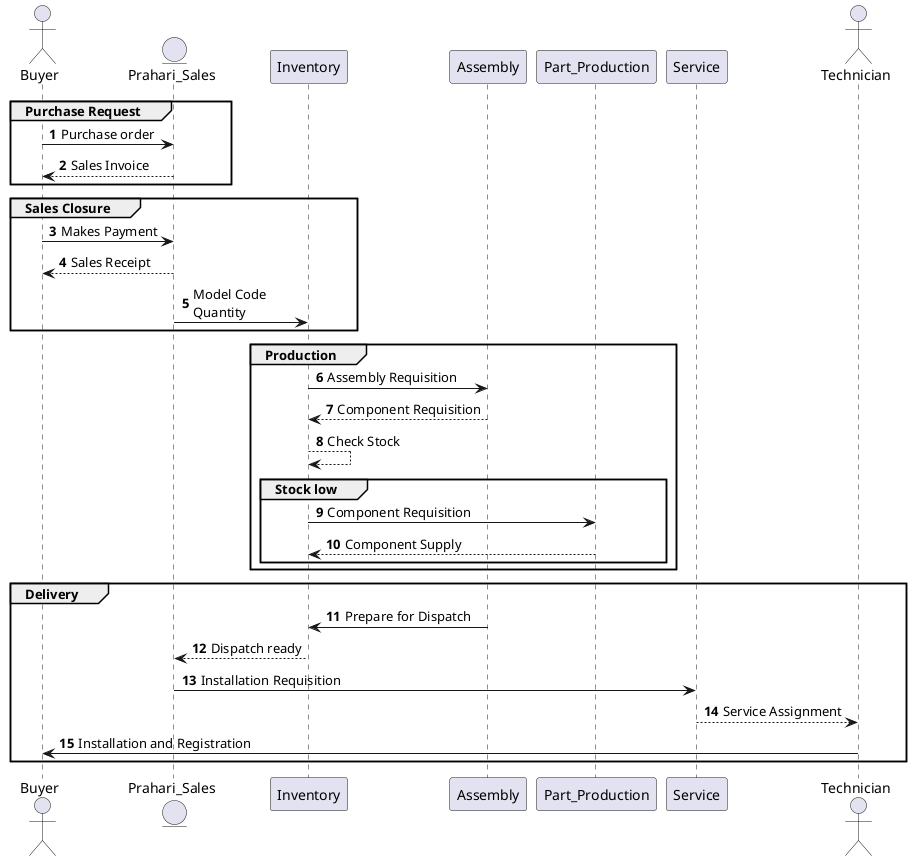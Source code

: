 @startuml
'https://plantuml.com/sequence-diagram

autonumber

actor Buyer

entity Prahari_Sales



group Purchase Request
    Buyer -> Prahari_Sales: Purchase order

    Prahari_Sales --> Buyer: Sales Invoice

end

group Sales Closure

    Buyer -> Prahari_Sales: Makes Payment

    Prahari_Sales --> Buyer: Sales Receipt

    Prahari_Sales -> Inventory: Model Code \nQuantity
end



group Production

    Inventory -> Assembly: Assembly Requisition
    Assembly --> Inventory: Component Requisition
    Inventory --> Inventory: Check Stock


    group Stock low
    Inventory -> Part_Production: Component Requisition
    Part_Production --> Inventory: Component Supply
    end
end



group Delivery

    Assembly -> Inventory: Prepare for Dispatch
    Inventory --> Prahari_Sales: Dispatch ready
    Prahari_Sales -> Service: Installation Requisition

    actor Technician
    Service --> Technician: Service Assignment
    Technician -> Buyer: Installation and Registration

end





@enduml